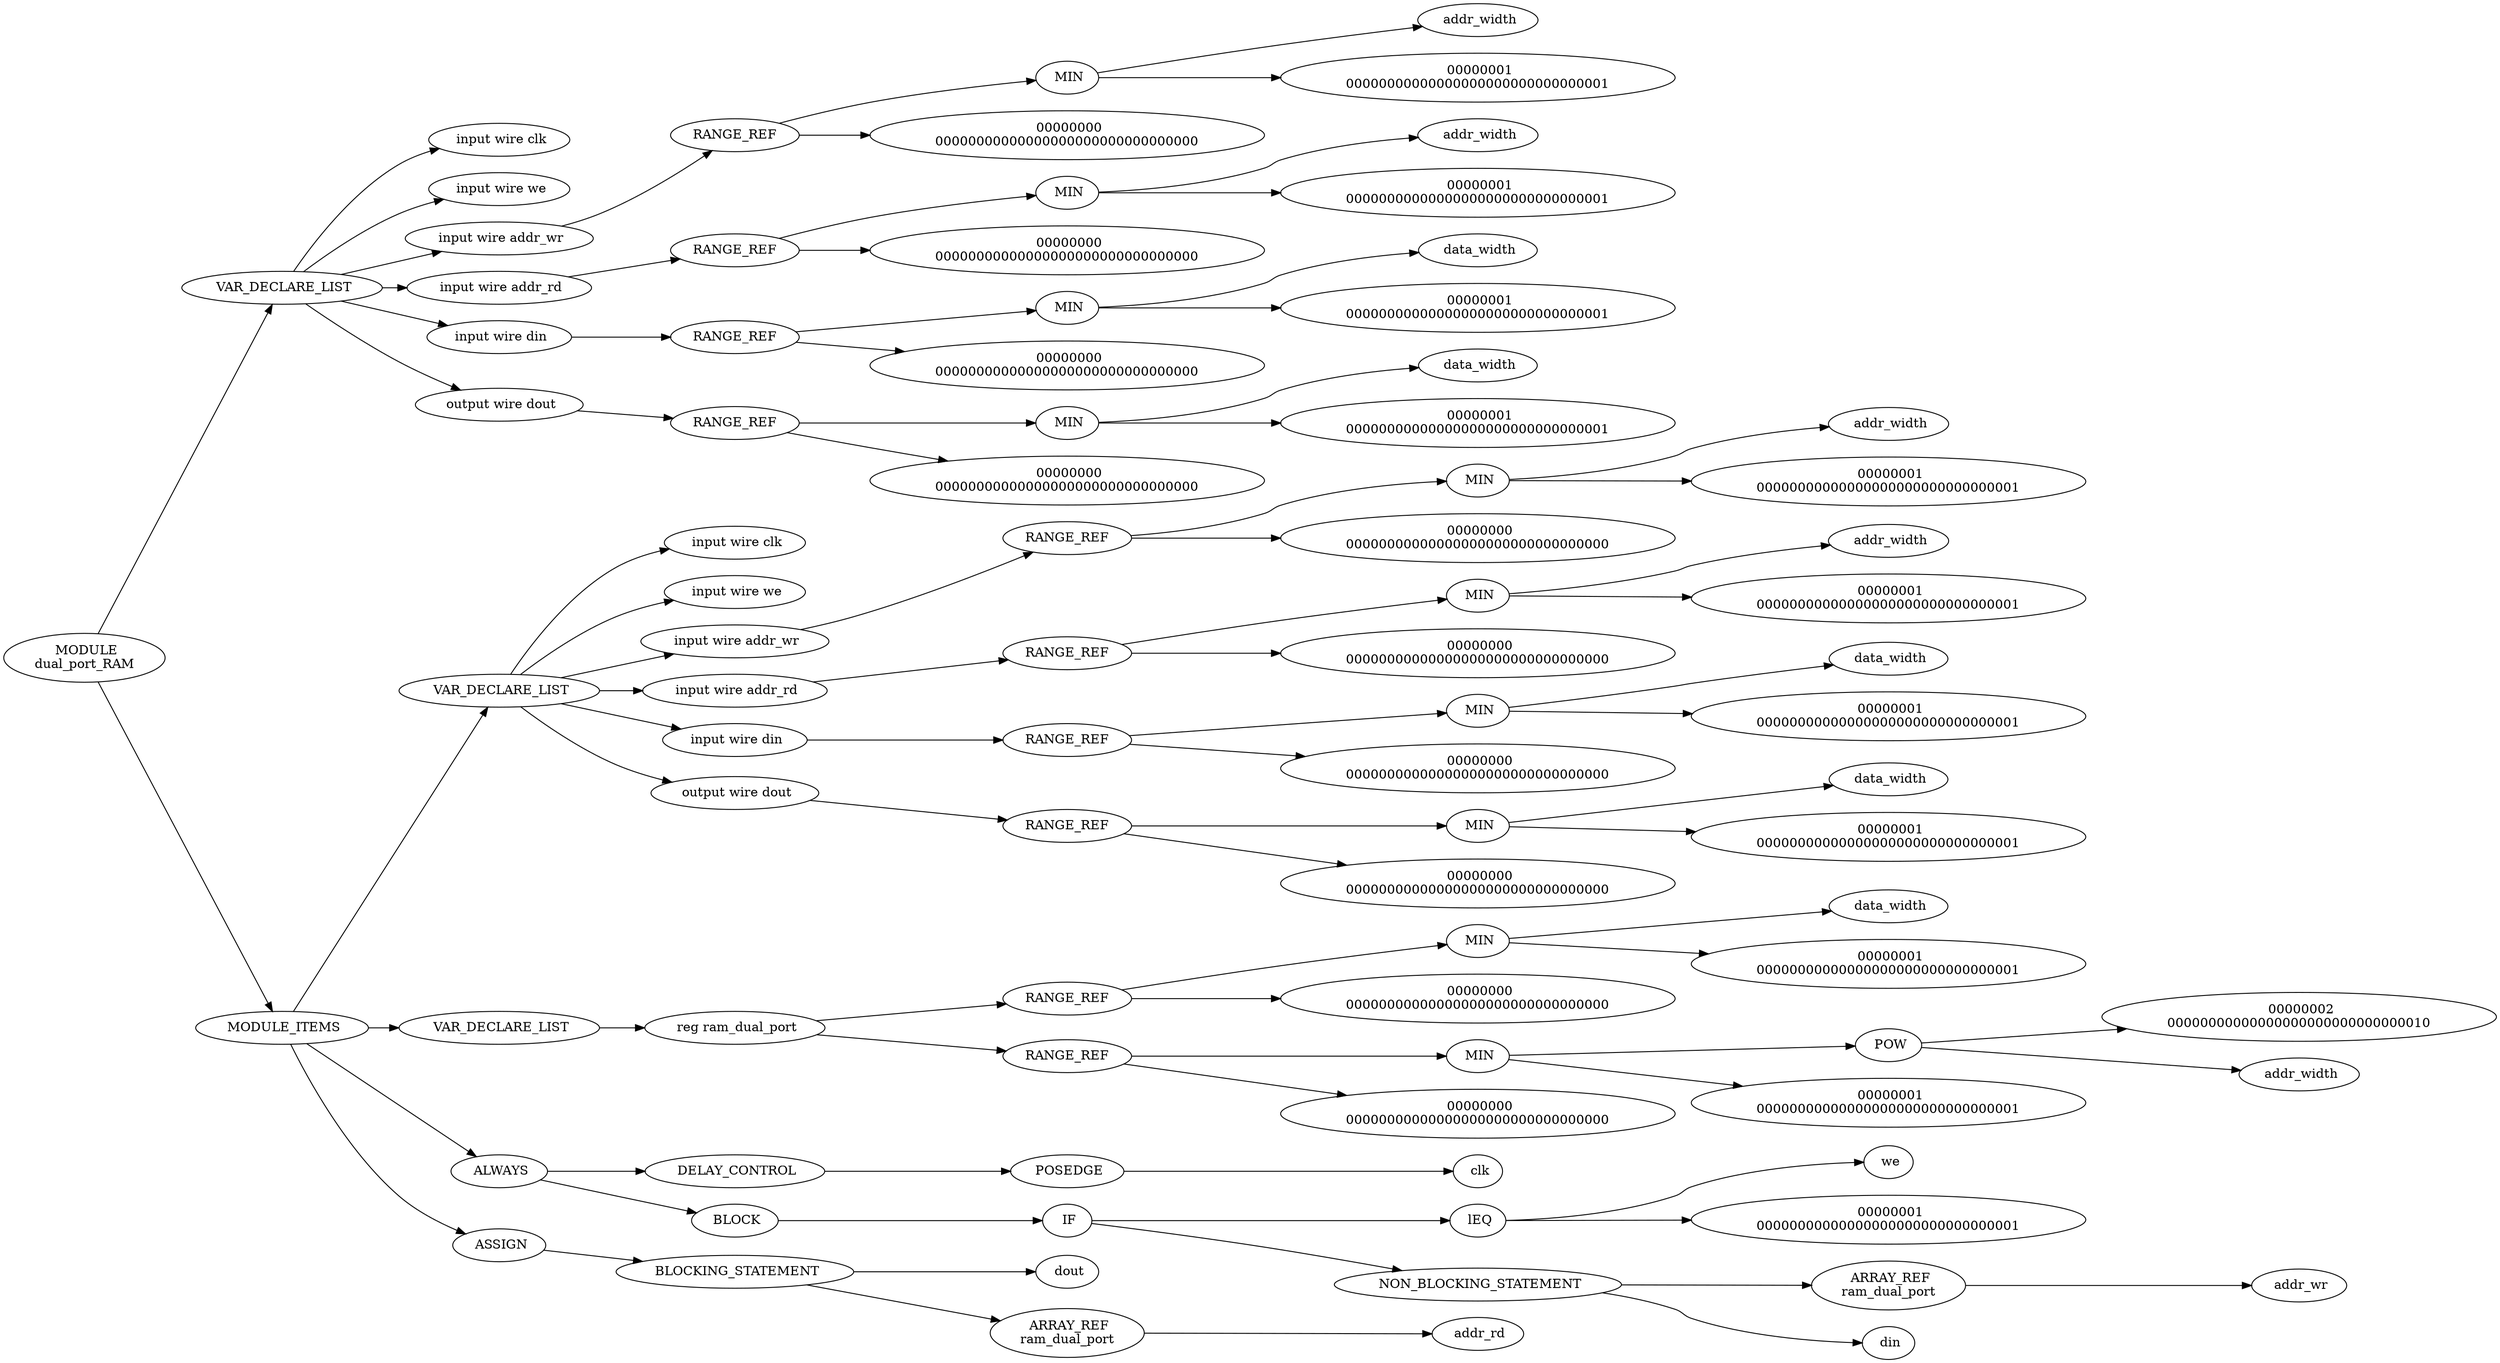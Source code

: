 digraph G {	
rankdir=LR;	
ranksep=.25;
	0 [label=< MODULE<br/>dual_port_RAM>];
	1 [label=< VAR_DECLARE_LIST>];
	0 -> 1;
	2 [label=< input wire clk>];
	1 -> 2;
	3 [label=< input wire we>];
	1 -> 3;
	4 [label=< input wire addr_wr>];
	1 -> 4;
	5 [label=<RANGE_REF>];
	4 -> 5;
	6 [label=< MIN>];
	5 -> 6;
	7 [label=< addr_width>];
	6 -> 7;
	8 [label=< 00000001<br/>00000000000000000000000000000001>];
	6 -> 8;
	9 [label=< 00000000<br/>00000000000000000000000000000000>];
	5 -> 9;
	10 [label=< input wire addr_rd>];
	1 -> 10;
	11 [label=<RANGE_REF>];
	10 -> 11;
	12 [label=< MIN>];
	11 -> 12;
	13 [label=< addr_width>];
	12 -> 13;
	14 [label=< 00000001<br/>00000000000000000000000000000001>];
	12 -> 14;
	15 [label=< 00000000<br/>00000000000000000000000000000000>];
	11 -> 15;
	16 [label=< input wire din>];
	1 -> 16;
	17 [label=<RANGE_REF>];
	16 -> 17;
	18 [label=< MIN>];
	17 -> 18;
	19 [label=< data_width>];
	18 -> 19;
	20 [label=< 00000001<br/>00000000000000000000000000000001>];
	18 -> 20;
	21 [label=< 00000000<br/>00000000000000000000000000000000>];
	17 -> 21;
	22 [label=< output wire dout>];
	1 -> 22;
	23 [label=<RANGE_REF>];
	22 -> 23;
	24 [label=< MIN>];
	23 -> 24;
	25 [label=< data_width>];
	24 -> 25;
	26 [label=< 00000001<br/>00000000000000000000000000000001>];
	24 -> 26;
	27 [label=< 00000000<br/>00000000000000000000000000000000>];
	23 -> 27;
	28 [label=< MODULE_ITEMS>];
	0 -> 28;
	29 [label=< VAR_DECLARE_LIST>];
	28 -> 29;
	30 [label=< input wire clk>];
	29 -> 30;
	31 [label=< input wire we>];
	29 -> 31;
	32 [label=< input wire addr_wr>];
	29 -> 32;
	33 [label=<RANGE_REF>];
	32 -> 33;
	34 [label=< MIN>];
	33 -> 34;
	35 [label=< addr_width>];
	34 -> 35;
	36 [label=< 00000001<br/>00000000000000000000000000000001>];
	34 -> 36;
	37 [label=< 00000000<br/>00000000000000000000000000000000>];
	33 -> 37;
	38 [label=< input wire addr_rd>];
	29 -> 38;
	39 [label=<RANGE_REF>];
	38 -> 39;
	40 [label=< MIN>];
	39 -> 40;
	41 [label=< addr_width>];
	40 -> 41;
	42 [label=< 00000001<br/>00000000000000000000000000000001>];
	40 -> 42;
	43 [label=< 00000000<br/>00000000000000000000000000000000>];
	39 -> 43;
	44 [label=< input wire din>];
	29 -> 44;
	45 [label=<RANGE_REF>];
	44 -> 45;
	46 [label=< MIN>];
	45 -> 46;
	47 [label=< data_width>];
	46 -> 47;
	48 [label=< 00000001<br/>00000000000000000000000000000001>];
	46 -> 48;
	49 [label=< 00000000<br/>00000000000000000000000000000000>];
	45 -> 49;
	50 [label=< output wire dout>];
	29 -> 50;
	51 [label=<RANGE_REF>];
	50 -> 51;
	52 [label=< MIN>];
	51 -> 52;
	53 [label=< data_width>];
	52 -> 53;
	54 [label=< 00000001<br/>00000000000000000000000000000001>];
	52 -> 54;
	55 [label=< 00000000<br/>00000000000000000000000000000000>];
	51 -> 55;
	56 [label=< VAR_DECLARE_LIST>];
	28 -> 56;
	57 [label=< reg ram_dual_port>];
	56 -> 57;
	58 [label=<RANGE_REF>];
	57 -> 58;
	59 [label=< MIN>];
	58 -> 59;
	60 [label=< data_width>];
	59 -> 60;
	61 [label=< 00000001<br/>00000000000000000000000000000001>];
	59 -> 61;
	62 [label=< 00000000<br/>00000000000000000000000000000000>];
	58 -> 62;
	63 [label=<RANGE_REF>];
	57 -> 63;
	64 [label=< MIN>];
	63 -> 64;
	65 [label=< POW>];
	64 -> 65;
	66 [label=< 00000002<br/>00000000000000000000000000000010>];
	65 -> 66;
	67 [label=< addr_width>];
	65 -> 67;
	68 [label=< 00000001<br/>00000000000000000000000000000001>];
	64 -> 68;
	69 [label=< 00000000<br/>00000000000000000000000000000000>];
	63 -> 69;
	70 [label=< ALWAYS>];
	28 -> 70;
	71 [label=< DELAY_CONTROL>];
	70 -> 71;
	72 [label=< POSEDGE>];
	71 -> 72;
	73 [label=< clk>];
	72 -> 73;
	74 [label=< BLOCK>];
	70 -> 74;
	75 [label=< IF>];
	74 -> 75;
	76 [label=< lEQ>];
	75 -> 76;
	77 [label=< we>];
	76 -> 77;
	78 [label=< 00000001<br/>00000000000000000000000000000001>];
	76 -> 78;
	79 [label=< NON_BLOCKING_STATEMENT>];
	75 -> 79;
	80 [label=< ARRAY_REF<br/>ram_dual_port>];
	79 -> 80;
	81 [label=< addr_wr>];
	80 -> 81;
	82 [label=< din>];
	79 -> 82;
	83 [label=< ASSIGN>];
	28 -> 83;
	84 [label=< BLOCKING_STATEMENT>];
	83 -> 84;
	85 [label=< dout>];
	84 -> 85;
	86 [label=< ARRAY_REF<br/>ram_dual_port>];
	84 -> 86;
	87 [label=< addr_rd>];
	86 -> 87;
}
